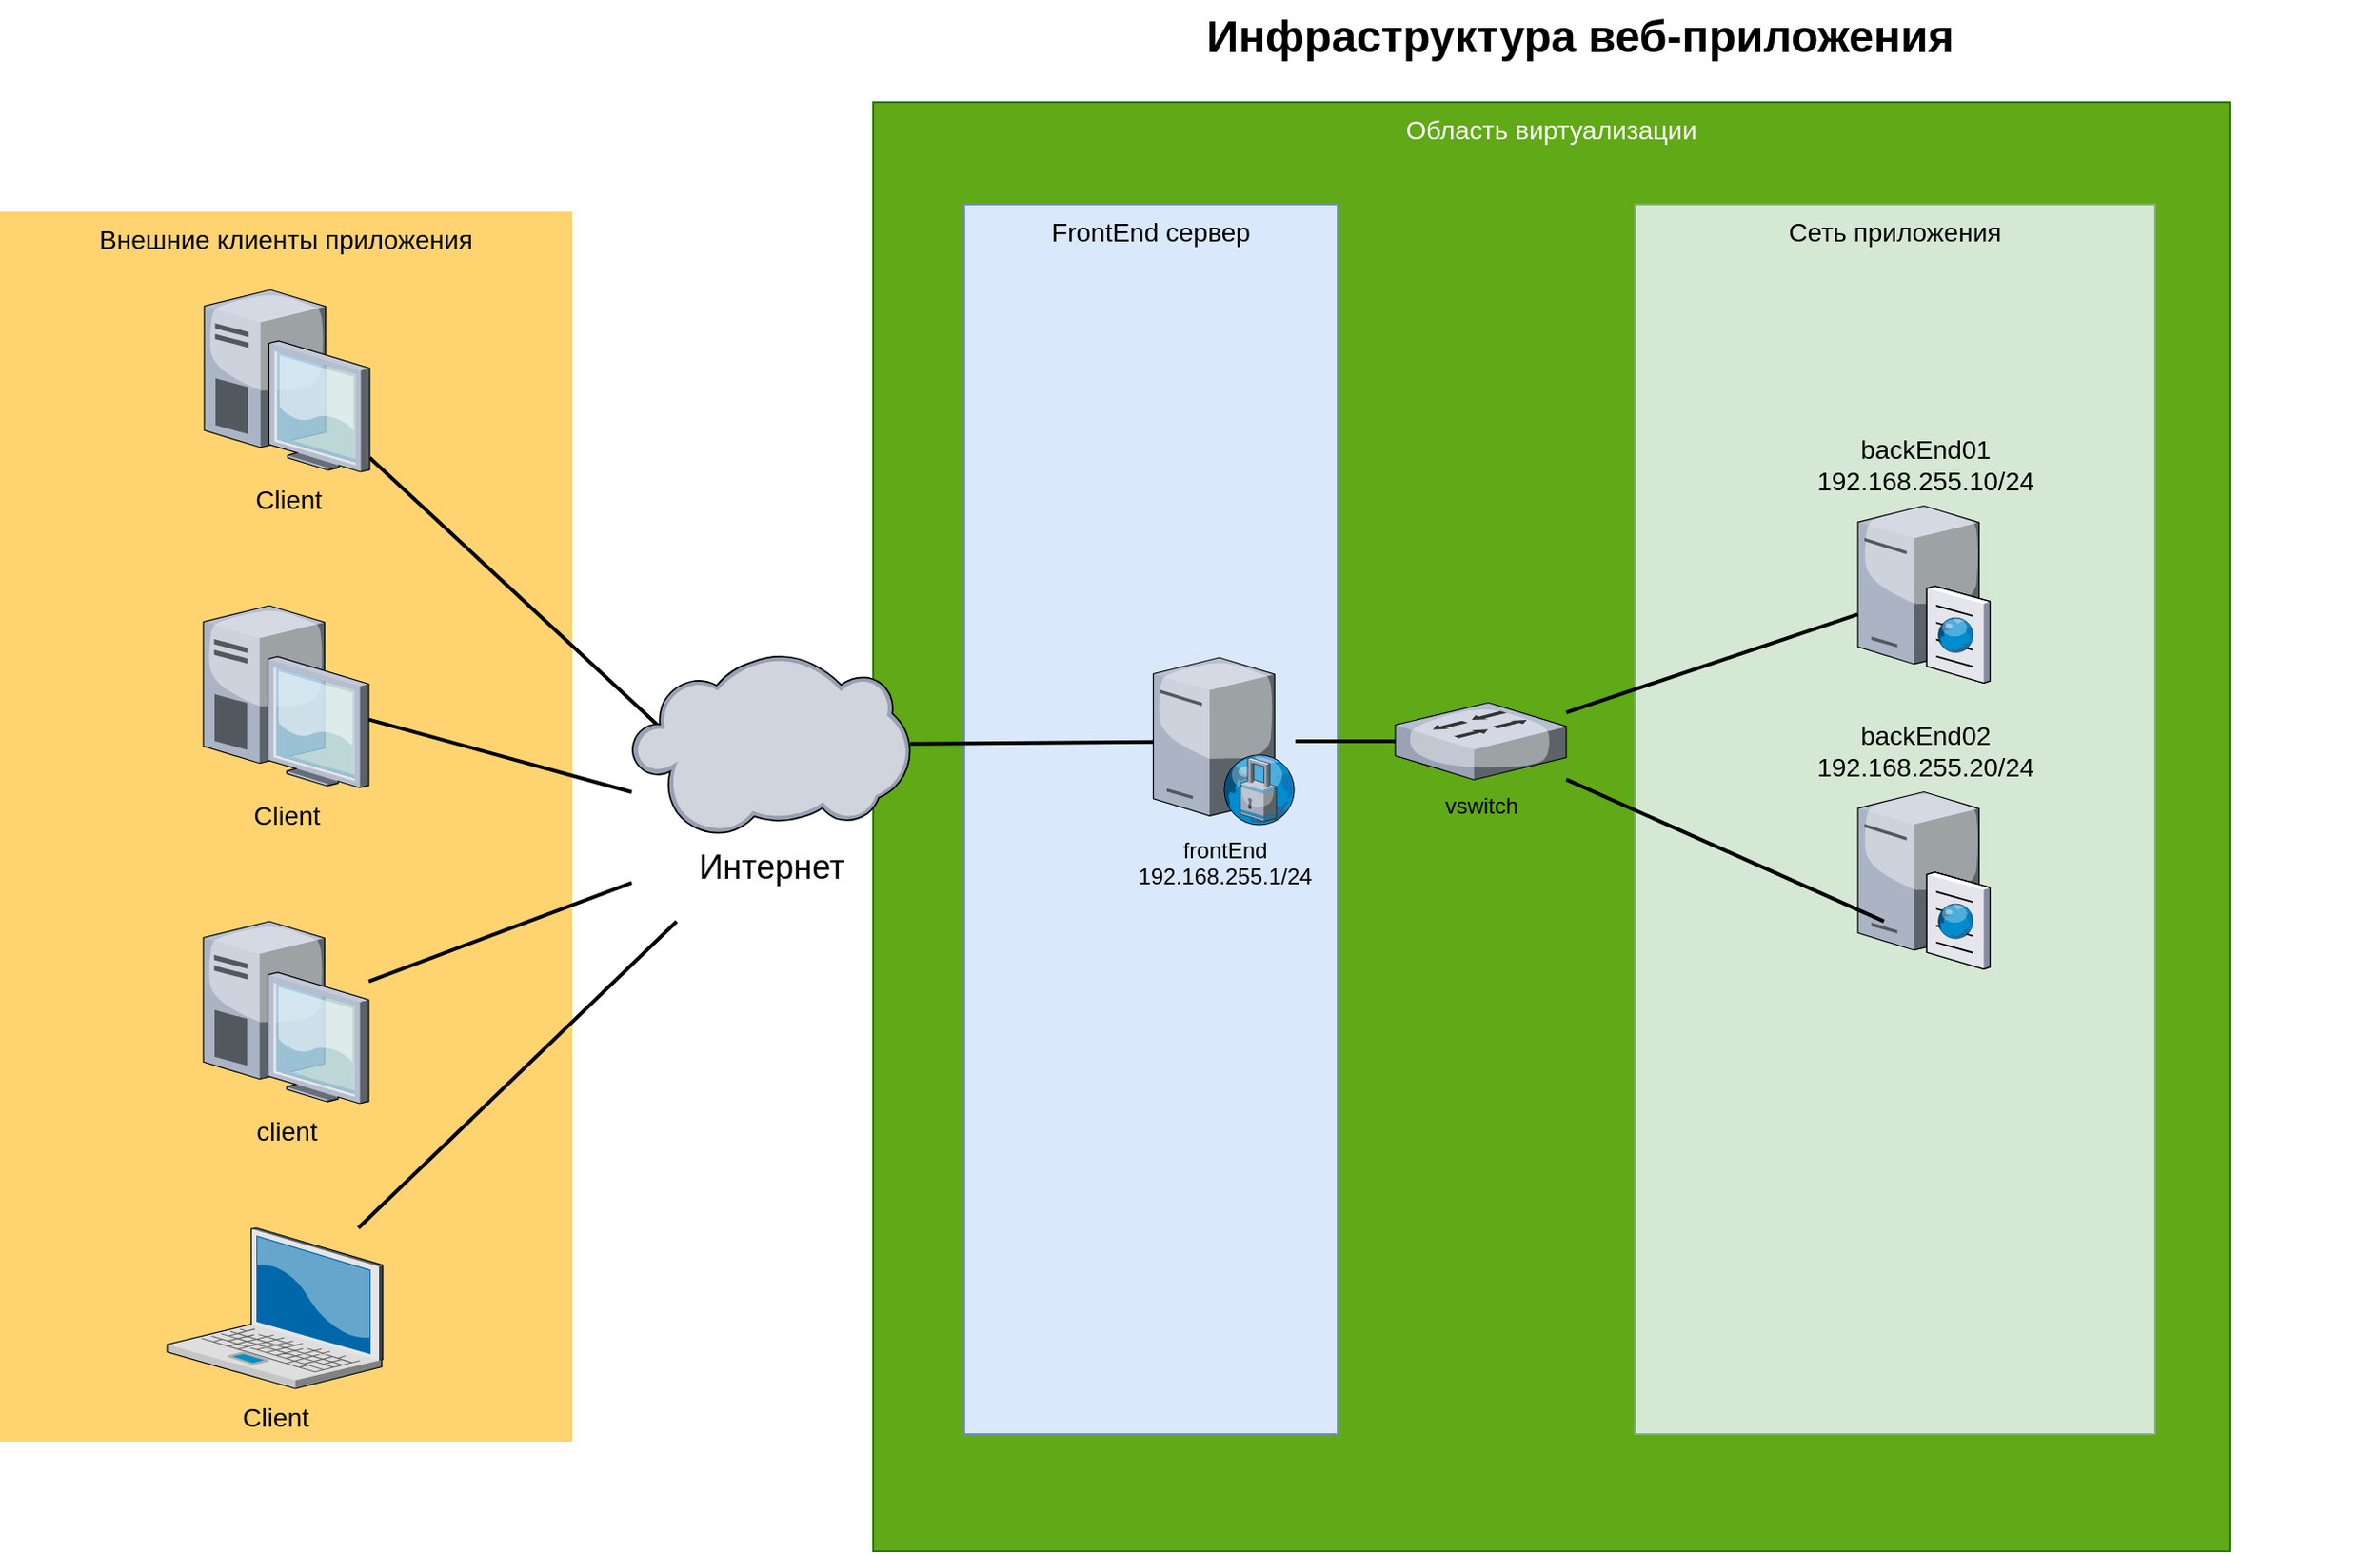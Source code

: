<mxfile version="24.4.9" type="device">
  <diagram name="Page-1" id="e3a06f82-3646-2815-327d-82caf3d4e204">
    <mxGraphModel dx="1548" dy="922" grid="1" gridSize="10" guides="1" tooltips="1" connect="1" arrows="1" fold="1" page="1" pageScale="1.5" pageWidth="1169" pageHeight="826" background="none" math="0" shadow="0">
      <root>
        <mxCell id="0" style=";html=1;" />
        <mxCell id="1" style=";html=1;" parent="0" />
        <mxCell id="tk2jrE5zfF2r8cTm9u1F-18" value="Область виртуализации" style="whiteSpace=wrap;html=1;fillColor=#60a917;fontSize=14;strokeColor=#2D7600;verticalAlign=top;fontColor=#ffffff;" vertex="1" parent="1">
          <mxGeometry x="550" y="85" width="730" height="780" as="geometry" />
        </mxCell>
        <mxCell id="6a7d8f32e03d9370-60" value="Сеть приложения" style="whiteSpace=wrap;html=1;fillColor=#d5e8d4;fontSize=14;strokeColor=#82b366;verticalAlign=top;" parent="1" vertex="1">
          <mxGeometry x="960" y="140" width="280" height="662" as="geometry" />
        </mxCell>
        <mxCell id="6a7d8f32e03d9370-59" value="FrontEnd сервер" style="whiteSpace=wrap;html=1;fillColor=#dae8fc;fontSize=14;strokeColor=#6c8ebf;verticalAlign=top;" parent="1" vertex="1">
          <mxGeometry x="599" y="140" width="201" height="662" as="geometry" />
        </mxCell>
        <mxCell id="6a7d8f32e03d9370-57" value="Внешние клиенты приложения" style="whiteSpace=wrap;html=1;fillColor=#FFD470;gradientColor=none;fontSize=14;strokeColor=none;verticalAlign=top;" parent="1" vertex="1">
          <mxGeometry x="80" y="144" width="308" height="662" as="geometry" />
        </mxCell>
        <mxCell id="6a7d8f32e03d9370-35" style="edgeStyle=none;rounded=0;html=1;startSize=10;endSize=10;jettySize=auto;orthogonalLoop=1;fontSize=14;endArrow=none;endFill=0;strokeWidth=2;" parent="1" source="6a7d8f32e03d9370-2" edge="1">
          <mxGeometry relative="1" as="geometry">
            <mxPoint x="444.189" y="526.0" as="targetPoint" />
          </mxGeometry>
        </mxCell>
        <mxCell id="6a7d8f32e03d9370-2" value="Client" style="verticalLabelPosition=bottom;aspect=fixed;html=1;verticalAlign=top;strokeColor=none;shape=mxgraph.citrix.laptop_2;fillColor=#66B2FF;gradientColor=#0066CC;fontSize=14;" parent="1" vertex="1">
          <mxGeometry x="170.0" y="691" width="116" height="86.5" as="geometry" />
        </mxCell>
        <mxCell id="6a7d8f32e03d9370-34" style="edgeStyle=none;rounded=0;html=1;startSize=10;endSize=10;jettySize=auto;orthogonalLoop=1;fontSize=14;endArrow=none;endFill=0;strokeWidth=2;" parent="1" source="6a7d8f32e03d9370-3" edge="1">
          <mxGeometry relative="1" as="geometry">
            <mxPoint x="420" y="505.2" as="targetPoint" />
          </mxGeometry>
        </mxCell>
        <mxCell id="6a7d8f32e03d9370-3" value="client" style="verticalLabelPosition=bottom;aspect=fixed;html=1;verticalAlign=top;strokeColor=none;shape=mxgraph.citrix.desktop;fillColor=#66B2FF;gradientColor=#0066CC;fontSize=14;" parent="1" vertex="1">
          <mxGeometry x="189.5" y="526" width="89" height="98" as="geometry" />
        </mxCell>
        <mxCell id="6a7d8f32e03d9370-33" style="edgeStyle=none;rounded=0;html=1;startSize=10;endSize=10;jettySize=auto;orthogonalLoop=1;fontSize=14;endArrow=none;endFill=0;strokeWidth=2;" parent="1" source="6a7d8f32e03d9370-4" edge="1">
          <mxGeometry relative="1" as="geometry">
            <mxPoint x="420" y="456.35" as="targetPoint" />
          </mxGeometry>
        </mxCell>
        <mxCell id="6a7d8f32e03d9370-4" value="Client" style="verticalLabelPosition=bottom;aspect=fixed;html=1;verticalAlign=top;strokeColor=none;shape=mxgraph.citrix.desktop;fillColor=#66B2FF;gradientColor=#0066CC;fontSize=14;" parent="1" vertex="1">
          <mxGeometry x="189.5" y="356.0" width="89" height="98" as="geometry" />
        </mxCell>
        <mxCell id="6a7d8f32e03d9370-32" style="edgeStyle=none;rounded=0;html=1;startSize=10;endSize=10;jettySize=auto;orthogonalLoop=1;fontSize=14;endArrow=none;endFill=0;strokeWidth=2;" parent="1" source="6a7d8f32e03d9370-5" edge="1">
          <mxGeometry relative="1" as="geometry">
            <mxPoint x="442.325" y="428.11" as="targetPoint" />
          </mxGeometry>
        </mxCell>
        <mxCell id="6a7d8f32e03d9370-5" value="Client" style="verticalLabelPosition=bottom;aspect=fixed;html=1;verticalAlign=top;strokeColor=none;shape=mxgraph.citrix.desktop;fillColor=#66B2FF;gradientColor=#0066CC;fontSize=14;" parent="1" vertex="1">
          <mxGeometry x="190.0" y="186.0" width="89" height="98" as="geometry" />
        </mxCell>
        <mxCell id="6a7d8f32e03d9370-49" style="edgeStyle=none;rounded=0;html=1;startSize=10;endSize=10;jettySize=auto;orthogonalLoop=1;fontSize=14;endArrow=none;endFill=0;strokeWidth=2;" parent="1" source="tk2jrE5zfF2r8cTm9u1F-8" target="tk2jrE5zfF2r8cTm9u1F-17" edge="1">
          <mxGeometry relative="1" as="geometry">
            <mxPoint x="1103" y="269.528" as="sourcePoint" />
            <mxPoint x="1001.754" y="623.5" as="targetPoint" />
          </mxGeometry>
        </mxCell>
        <mxCell id="6a7d8f32e03d9370-62" value="Инфраструктура веб-приложения" style="text;strokeColor=none;fillColor=none;html=1;fontSize=24;fontStyle=1;verticalAlign=middle;align=center;" parent="1" vertex="1">
          <mxGeometry x="499" y="30" width="861" height="40" as="geometry" />
        </mxCell>
        <mxCell id="tk2jrE5zfF2r8cTm9u1F-1" value="&lt;font style=&quot;font-size: 18px;&quot;&gt;Интернет&lt;/font&gt;" style="verticalLabelPosition=bottom;sketch=0;aspect=fixed;html=1;verticalAlign=top;strokeColor=none;align=center;outlineConnect=0;shape=mxgraph.citrix.cloud;" vertex="1" parent="1">
          <mxGeometry x="420" y="382.11" width="150" height="97.89" as="geometry" />
        </mxCell>
        <mxCell id="tk2jrE5zfF2r8cTm9u1F-3" style="edgeStyle=none;rounded=0;html=1;startSize=10;endSize=10;jettySize=auto;orthogonalLoop=1;fontSize=14;endArrow=none;endFill=0;strokeWidth=2;" edge="1" parent="1" source="tk2jrE5zfF2r8cTm9u1F-1" target="tk2jrE5zfF2r8cTm9u1F-8">
          <mxGeometry relative="1" as="geometry">
            <mxPoint x="552.5" y="519.998" as="sourcePoint" />
            <mxPoint x="703.5" y="696.61" as="targetPoint" />
          </mxGeometry>
        </mxCell>
        <mxCell id="tk2jrE5zfF2r8cTm9u1F-2" value="backEnd01&lt;div&gt;192.168.255.10/24&lt;/div&gt;" style="verticalLabelPosition=top;aspect=fixed;html=1;verticalAlign=bottom;strokeColor=none;shape=mxgraph.citrix.cache_server;fillColor=#66B2FF;gradientColor=#0066CC;fontSize=14;labelPosition=center;align=center;" vertex="1" parent="1">
          <mxGeometry x="1080" y="300" width="71" height="97.5" as="geometry" />
        </mxCell>
        <mxCell id="tk2jrE5zfF2r8cTm9u1F-8" value="frontEnd&lt;div&gt;192.168.255.1/24&lt;/div&gt;" style="verticalLabelPosition=bottom;sketch=0;aspect=fixed;html=1;verticalAlign=top;strokeColor=none;align=center;outlineConnect=0;shape=mxgraph.citrix.proxy_server;" vertex="1" parent="1">
          <mxGeometry x="700.75" y="384" width="76.5" height="90" as="geometry" />
        </mxCell>
        <mxCell id="tk2jrE5zfF2r8cTm9u1F-9" value="backEnd02&lt;div&gt;192.168.255.20/24&lt;/div&gt;" style="verticalLabelPosition=top;aspect=fixed;html=1;verticalAlign=bottom;strokeColor=none;shape=mxgraph.citrix.cache_server;fillColor=#66B2FF;gradientColor=#0066CC;fontSize=14;labelPosition=center;align=center;" vertex="1" parent="1">
          <mxGeometry x="1080" y="454" width="71" height="97.5" as="geometry" />
        </mxCell>
        <mxCell id="tk2jrE5zfF2r8cTm9u1F-11" style="edgeStyle=none;rounded=0;html=1;startSize=10;endSize=10;jettySize=auto;orthogonalLoop=1;fontSize=14;endArrow=none;endFill=0;strokeWidth=2;" edge="1" parent="1" source="tk2jrE5zfF2r8cTm9u1F-2" target="tk2jrE5zfF2r8cTm9u1F-17">
          <mxGeometry relative="1" as="geometry">
            <mxPoint x="787" y="418" as="sourcePoint" />
            <mxPoint x="1000" y="299" as="targetPoint" />
          </mxGeometry>
        </mxCell>
        <mxCell id="tk2jrE5zfF2r8cTm9u1F-17" value="vswitch" style="verticalLabelPosition=bottom;sketch=0;aspect=fixed;html=1;verticalAlign=top;strokeColor=none;align=center;outlineConnect=0;shape=mxgraph.citrix.switch;" vertex="1" parent="1">
          <mxGeometry x="831" y="408.25" width="92" height="41.5" as="geometry" />
        </mxCell>
        <mxCell id="tk2jrE5zfF2r8cTm9u1F-19" style="edgeStyle=none;rounded=0;html=1;startSize=10;endSize=10;jettySize=auto;orthogonalLoop=1;fontSize=14;endArrow=none;endFill=0;strokeWidth=2;exitX=0.197;exitY=0.738;exitDx=0;exitDy=0;exitPerimeter=0;" edge="1" parent="1" source="tk2jrE5zfF2r8cTm9u1F-9" target="tk2jrE5zfF2r8cTm9u1F-17">
          <mxGeometry relative="1" as="geometry">
            <mxPoint x="1000" y="317" as="sourcePoint" />
            <mxPoint x="906" y="418" as="targetPoint" />
          </mxGeometry>
        </mxCell>
      </root>
    </mxGraphModel>
  </diagram>
</mxfile>
